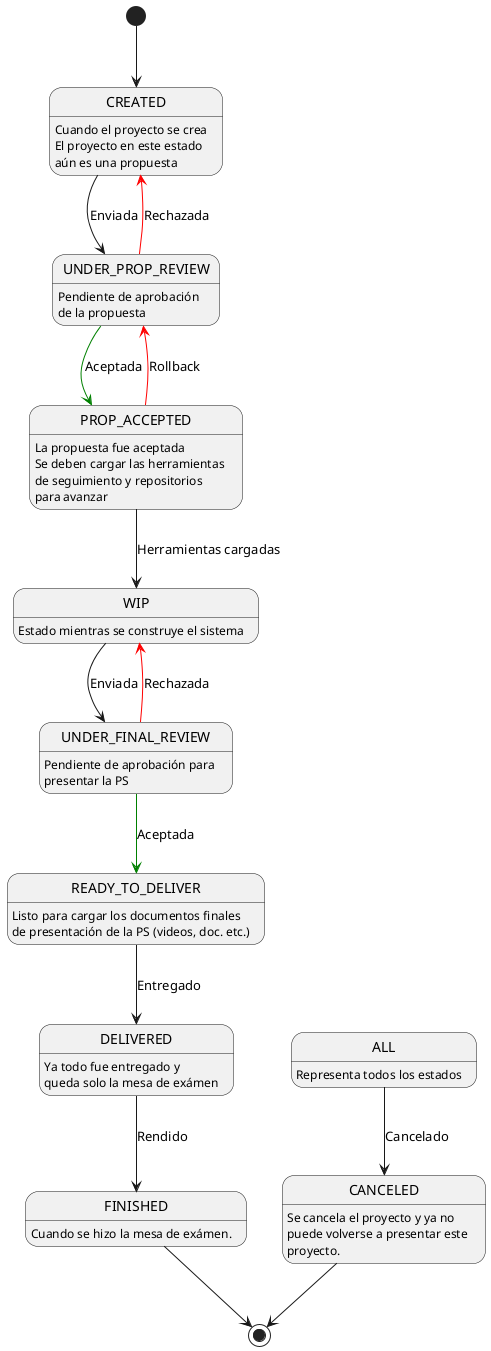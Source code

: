 @startuml

[*] --> CREATED
CREATED --> UNDER_PROP_REVIEW : Enviada
UNDER_PROP_REVIEW -[#green]-> PROP_ACCEPTED : Aceptada
UNDER_PROP_REVIEW -[#red]-> CREATED : Rechazada
PROP_ACCEPTED --> WIP : Herramientas cargadas
PROP_ACCEPTED -[#red]-> UNDER_PROP_REVIEW : Rollback
WIP --> UNDER_FINAL_REVIEW : Enviada
UNDER_FINAL_REVIEW -[#green]-> READY_TO_DELIVER : Aceptada
UNDER_FINAL_REVIEW -[#red]-> WIP : Rechazada
READY_TO_DELIVER --> DELIVERED: Entregado
DELIVERED --> FINISHED : Rendido
FINISHED --> [*]

ALL --> CANCELED : Cancelado
CANCELED --> [*]

CREATED: Cuando el proyecto se crea
CREATED : El proyecto en este estado \naún es una propuesta
UNDER_PROP_REVIEW: Pendiente de aprobación \nde la propuesta
PROP_ACCEPTED: La propuesta fue aceptada
PROP_ACCEPTED: Se deben cargar las herramientas \nde seguimiento y repositorios \npara avanzar
WIP: Estado mientras se construye el sistema
UNDER_FINAL_REVIEW: Pendiente de aprobación para \npresentar la PS
READY_TO_DELIVER: Listo para cargar los documentos finales \nde presentación de la PS (videos, doc. etc.)
DELIVERED: Ya todo fue entregado y \nqueda solo la mesa de exámen
FINISHED: Cuando se hizo la mesa de exámen.
ALL: Representa todos los estados
CANCELED: Se cancela el proyecto y ya no \npuede volverse a presentar este \nproyecto.
@enduml
